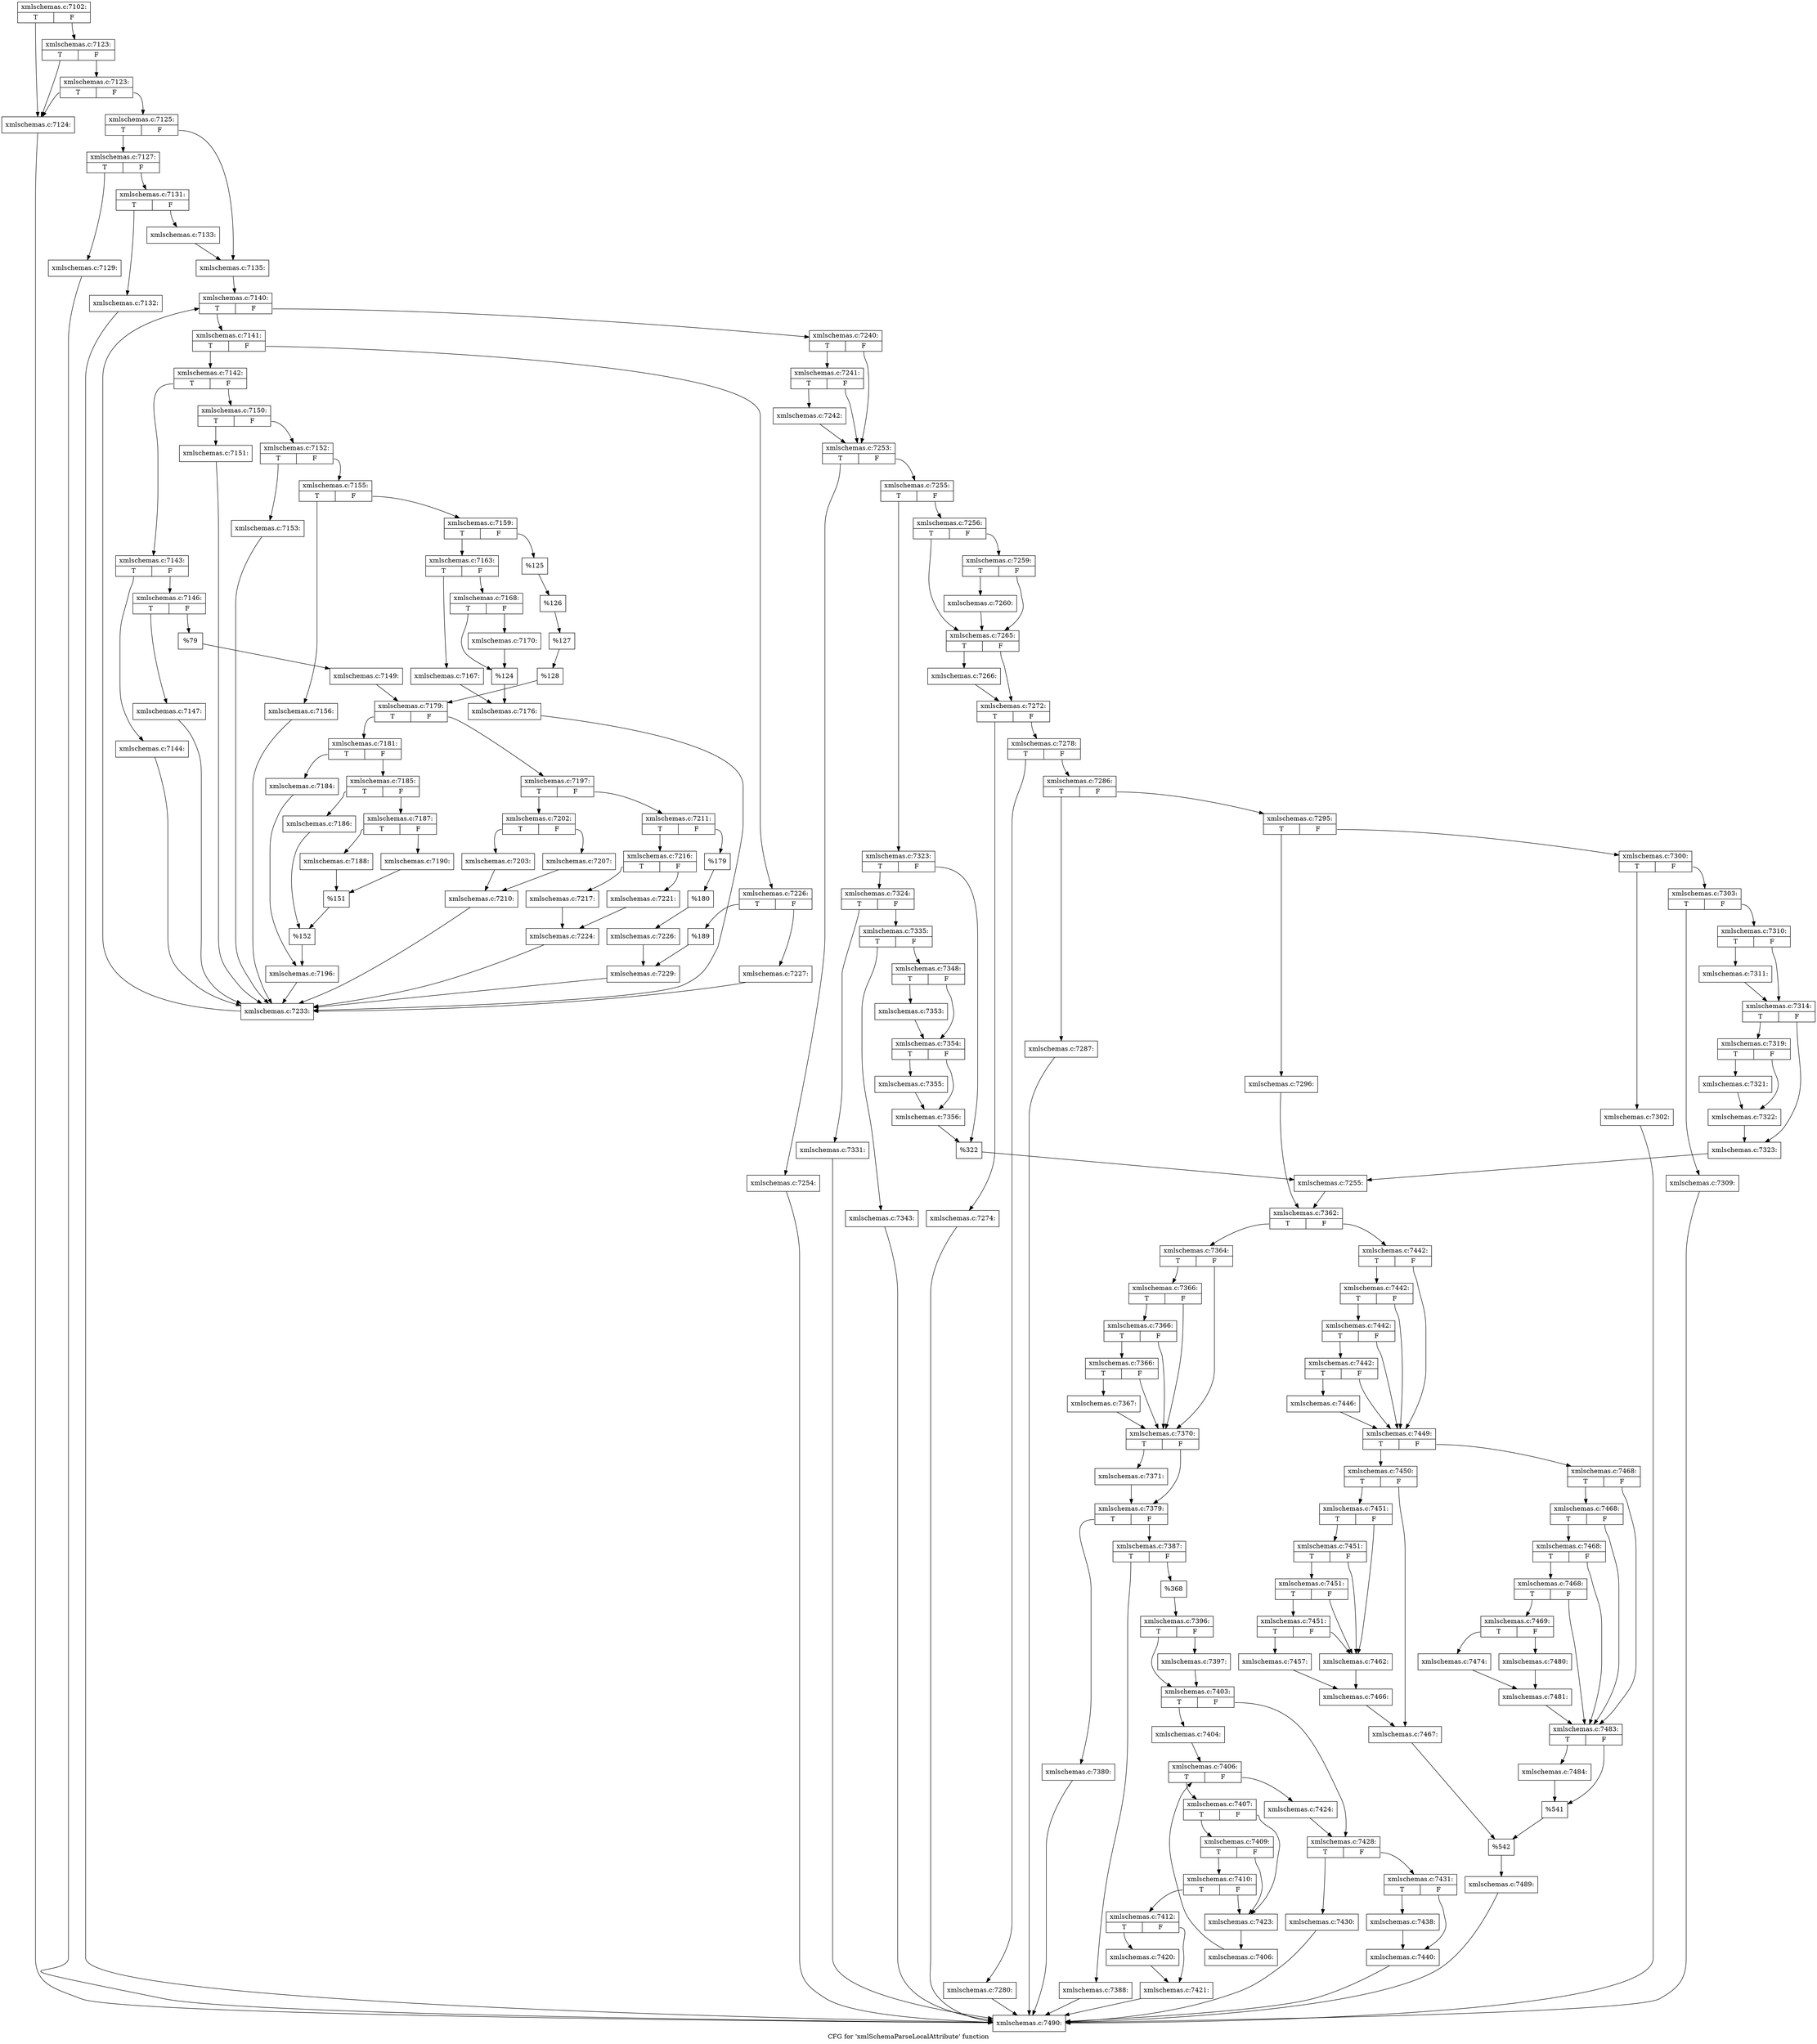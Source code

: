 digraph "CFG for 'xmlSchemaParseLocalAttribute' function" {
	label="CFG for 'xmlSchemaParseLocalAttribute' function";

	Node0x4ef8180 [shape=record,label="{xmlschemas.c:7102:|{<s0>T|<s1>F}}"];
	Node0x4ef8180:s0 -> Node0x4f04080;
	Node0x4ef8180:s1 -> Node0x4f041a0;
	Node0x4f041a0 [shape=record,label="{xmlschemas.c:7123:|{<s0>T|<s1>F}}"];
	Node0x4f041a0:s0 -> Node0x4f04080;
	Node0x4f041a0:s1 -> Node0x4f04120;
	Node0x4f04120 [shape=record,label="{xmlschemas.c:7123:|{<s0>T|<s1>F}}"];
	Node0x4f04120:s0 -> Node0x4f04080;
	Node0x4f04120:s1 -> Node0x4f040d0;
	Node0x4f04080 [shape=record,label="{xmlschemas.c:7124:}"];
	Node0x4f04080 -> Node0x4ef86e0;
	Node0x4f040d0 [shape=record,label="{xmlschemas.c:7125:|{<s0>T|<s1>F}}"];
	Node0x4f040d0:s0 -> Node0x4f04cd0;
	Node0x4f040d0:s1 -> Node0x4f04d20;
	Node0x4f04cd0 [shape=record,label="{xmlschemas.c:7127:|{<s0>T|<s1>F}}"];
	Node0x4f04cd0:s0 -> Node0x4f050e0;
	Node0x4f04cd0:s1 -> Node0x4f05130;
	Node0x4f050e0 [shape=record,label="{xmlschemas.c:7129:}"];
	Node0x4f050e0 -> Node0x4ef86e0;
	Node0x4f05130 [shape=record,label="{xmlschemas.c:7131:|{<s0>T|<s1>F}}"];
	Node0x4f05130:s0 -> Node0x4f05940;
	Node0x4f05130:s1 -> Node0x4f05990;
	Node0x4f05940 [shape=record,label="{xmlschemas.c:7132:}"];
	Node0x4f05940 -> Node0x4ef86e0;
	Node0x4f05990 [shape=record,label="{xmlschemas.c:7133:}"];
	Node0x4f05990 -> Node0x4f04d20;
	Node0x4f04d20 [shape=record,label="{xmlschemas.c:7135:}"];
	Node0x4f04d20 -> Node0x4f06820;
	Node0x4f06820 [shape=record,label="{xmlschemas.c:7140:|{<s0>T|<s1>F}}"];
	Node0x4f06820:s0 -> Node0x4f06c10;
	Node0x4f06820:s1 -> Node0x4f06a40;
	Node0x4f06c10 [shape=record,label="{xmlschemas.c:7141:|{<s0>T|<s1>F}}"];
	Node0x4f06c10:s0 -> Node0x4f06dd0;
	Node0x4f06c10:s1 -> Node0x4f06e70;
	Node0x4f06dd0 [shape=record,label="{xmlschemas.c:7142:|{<s0>T|<s1>F}}"];
	Node0x4f06dd0:s0 -> Node0x4f07280;
	Node0x4f06dd0:s1 -> Node0x4f07320;
	Node0x4f07280 [shape=record,label="{xmlschemas.c:7143:|{<s0>T|<s1>F}}"];
	Node0x4f07280:s0 -> Node0x4f075c0;
	Node0x4f07280:s1 -> Node0x4f07660;
	Node0x4f075c0 [shape=record,label="{xmlschemas.c:7144:}"];
	Node0x4f075c0 -> Node0x4f08550;
	Node0x4f07660 [shape=record,label="{xmlschemas.c:7146:|{<s0>T|<s1>F}}"];
	Node0x4f07660:s0 -> Node0x4f08700;
	Node0x4f07660:s1 -> Node0x4f08750;
	Node0x4f08700 [shape=record,label="{xmlschemas.c:7147:}"];
	Node0x4f08700 -> Node0x4f08550;
	Node0x4f08750 [shape=record,label="{%79}"];
	Node0x4f08750 -> Node0x4f07610;
	Node0x4f07610 [shape=record,label="{xmlschemas.c:7149:}"];
	Node0x4f07610 -> Node0x4f072d0;
	Node0x4f07320 [shape=record,label="{xmlschemas.c:7150:|{<s0>T|<s1>F}}"];
	Node0x4f07320:s0 -> Node0x4f08ff0;
	Node0x4f07320:s1 -> Node0x4f09090;
	Node0x4f08ff0 [shape=record,label="{xmlschemas.c:7151:}"];
	Node0x4f08ff0 -> Node0x4f08550;
	Node0x4f09090 [shape=record,label="{xmlschemas.c:7152:|{<s0>T|<s1>F}}"];
	Node0x4f09090:s0 -> Node0x4f096e0;
	Node0x4f09090:s1 -> Node0x4f09780;
	Node0x4f096e0 [shape=record,label="{xmlschemas.c:7153:}"];
	Node0x4f096e0 -> Node0x4f08550;
	Node0x4f09780 [shape=record,label="{xmlschemas.c:7155:|{<s0>T|<s1>F}}"];
	Node0x4f09780:s0 -> Node0x4f09fc0;
	Node0x4f09780:s1 -> Node0x4f0a060;
	Node0x4f09fc0 [shape=record,label="{xmlschemas.c:7156:}"];
	Node0x4f09fc0 -> Node0x4f08550;
	Node0x4f0a060 [shape=record,label="{xmlschemas.c:7159:|{<s0>T|<s1>F}}"];
	Node0x4f0a060:s0 -> Node0x4f0abf0;
	Node0x4f0a060:s1 -> Node0x4f0ac40;
	Node0x4f0abf0 [shape=record,label="{xmlschemas.c:7163:|{<s0>T|<s1>F}}"];
	Node0x4f0abf0:s0 -> Node0x4f0b780;
	Node0x4f0abf0:s1 -> Node0x4f0b820;
	Node0x4f0b780 [shape=record,label="{xmlschemas.c:7167:}"];
	Node0x4f0b780 -> Node0x4f0b7d0;
	Node0x4f0b820 [shape=record,label="{xmlschemas.c:7168:|{<s0>T|<s1>F}}"];
	Node0x4f0b820:s0 -> Node0x4f0c000;
	Node0x4f0b820:s1 -> Node0x4f0bfb0;
	Node0x4f0bfb0 [shape=record,label="{xmlschemas.c:7170:}"];
	Node0x4f0bfb0 -> Node0x4f0c000;
	Node0x4f0c000 [shape=record,label="{%124}"];
	Node0x4f0c000 -> Node0x4f0b7d0;
	Node0x4f0b7d0 [shape=record,label="{xmlschemas.c:7176:}"];
	Node0x4f0b7d0 -> Node0x4f08550;
	Node0x4f0ac40 [shape=record,label="{%125}"];
	Node0x4f0ac40 -> Node0x4f0a010;
	Node0x4f0a010 [shape=record,label="{%126}"];
	Node0x4f0a010 -> Node0x4f09730;
	Node0x4f09730 [shape=record,label="{%127}"];
	Node0x4f09730 -> Node0x4f09040;
	Node0x4f09040 [shape=record,label="{%128}"];
	Node0x4f09040 -> Node0x4f072d0;
	Node0x4f072d0 [shape=record,label="{xmlschemas.c:7179:|{<s0>T|<s1>F}}"];
	Node0x4f072d0:s0 -> Node0x4f0cfb0;
	Node0x4f072d0:s1 -> Node0x4f0d050;
	Node0x4f0cfb0 [shape=record,label="{xmlschemas.c:7181:|{<s0>T|<s1>F}}"];
	Node0x4f0cfb0:s0 -> Node0x4f0da80;
	Node0x4f0cfb0:s1 -> Node0x4f0db20;
	Node0x4f0da80 [shape=record,label="{xmlschemas.c:7184:}"];
	Node0x4f0da80 -> Node0x4f0dad0;
	Node0x4f0db20 [shape=record,label="{xmlschemas.c:7185:|{<s0>T|<s1>F}}"];
	Node0x4f0db20:s0 -> Node0x4f0e1f0;
	Node0x4f0db20:s1 -> Node0x4f0e290;
	Node0x4f0e1f0 [shape=record,label="{xmlschemas.c:7186:}"];
	Node0x4f0e1f0 -> Node0x4f0e240;
	Node0x4f0e290 [shape=record,label="{xmlschemas.c:7187:|{<s0>T|<s1>F}}"];
	Node0x4f0e290:s0 -> Node0x4f0e960;
	Node0x4f0e290:s1 -> Node0x4f0ea00;
	Node0x4f0e960 [shape=record,label="{xmlschemas.c:7188:}"];
	Node0x4f0e960 -> Node0x4f0e9b0;
	Node0x4f0ea00 [shape=record,label="{xmlschemas.c:7190:}"];
	Node0x4f0ea00 -> Node0x4f0e9b0;
	Node0x4f0e9b0 [shape=record,label="{%151}"];
	Node0x4f0e9b0 -> Node0x4f0e240;
	Node0x4f0e240 [shape=record,label="{%152}"];
	Node0x4f0e240 -> Node0x4f0dad0;
	Node0x4f0dad0 [shape=record,label="{xmlschemas.c:7196:}"];
	Node0x4f0dad0 -> Node0x4f08550;
	Node0x4f0d050 [shape=record,label="{xmlschemas.c:7197:|{<s0>T|<s1>F}}"];
	Node0x4f0d050:s0 -> Node0x4f0fbf0;
	Node0x4f0d050:s1 -> Node0x4f0fc90;
	Node0x4f0fbf0 [shape=record,label="{xmlschemas.c:7202:|{<s0>T|<s1>F}}"];
	Node0x4f0fbf0:s0 -> Node0x4f10390;
	Node0x4f0fbf0:s1 -> Node0x4f10430;
	Node0x4f10390 [shape=record,label="{xmlschemas.c:7203:}"];
	Node0x4f10390 -> Node0x4f103e0;
	Node0x4f10430 [shape=record,label="{xmlschemas.c:7207:}"];
	Node0x4f10430 -> Node0x4f103e0;
	Node0x4f103e0 [shape=record,label="{xmlschemas.c:7210:}"];
	Node0x4f103e0 -> Node0x4f08550;
	Node0x4f0fc90 [shape=record,label="{xmlschemas.c:7211:|{<s0>T|<s1>F}}"];
	Node0x4f0fc90:s0 -> Node0x4f10ff0;
	Node0x4f0fc90:s1 -> Node0x4f11900;
	Node0x4f10ff0 [shape=record,label="{xmlschemas.c:7216:|{<s0>T|<s1>F}}"];
	Node0x4f10ff0:s0 -> Node0x4f11de0;
	Node0x4f10ff0:s1 -> Node0x4f11e80;
	Node0x4f11de0 [shape=record,label="{xmlschemas.c:7217:}"];
	Node0x4f11de0 -> Node0x4f11e30;
	Node0x4f11e80 [shape=record,label="{xmlschemas.c:7221:}"];
	Node0x4f11e80 -> Node0x4f11e30;
	Node0x4f11e30 [shape=record,label="{xmlschemas.c:7224:}"];
	Node0x4f11e30 -> Node0x4f08550;
	Node0x4f11900 [shape=record,label="{%179}"];
	Node0x4f11900 -> Node0x4f0fc40;
	Node0x4f0fc40 [shape=record,label="{%180}"];
	Node0x4f0fc40 -> Node0x4f0d000;
	Node0x4f0d000 [shape=record,label="{xmlschemas.c:7226:}"];
	Node0x4f0d000 -> Node0x4f06e20;
	Node0x4f06e70 [shape=record,label="{xmlschemas.c:7226:|{<s0>T|<s1>F}}"];
	Node0x4f06e70:s0 -> Node0x4f12e10;
	Node0x4f06e70:s1 -> Node0x4f12dc0;
	Node0x4f12dc0 [shape=record,label="{xmlschemas.c:7227:}"];
	Node0x4f12dc0 -> Node0x4f08550;
	Node0x4f12e10 [shape=record,label="{%189}"];
	Node0x4f12e10 -> Node0x4f06e20;
	Node0x4f06e20 [shape=record,label="{xmlschemas.c:7229:}"];
	Node0x4f06e20 -> Node0x4f08550;
	Node0x4f08550 [shape=record,label="{xmlschemas.c:7233:}"];
	Node0x4f08550 -> Node0x4f06820;
	Node0x4f06a40 [shape=record,label="{xmlschemas.c:7240:|{<s0>T|<s1>F}}"];
	Node0x4f06a40:s0 -> Node0x4f13c50;
	Node0x4f06a40:s1 -> Node0x4f13c00;
	Node0x4f13c50 [shape=record,label="{xmlschemas.c:7241:|{<s0>T|<s1>F}}"];
	Node0x4f13c50:s0 -> Node0x4f13bb0;
	Node0x4f13c50:s1 -> Node0x4f13c00;
	Node0x4f13bb0 [shape=record,label="{xmlschemas.c:7242:}"];
	Node0x4f13bb0 -> Node0x4f13c00;
	Node0x4f13c00 [shape=record,label="{xmlschemas.c:7253:|{<s0>T|<s1>F}}"];
	Node0x4f13c00:s0 -> Node0x4f14880;
	Node0x4f13c00:s1 -> Node0x4f148d0;
	Node0x4f14880 [shape=record,label="{xmlschemas.c:7254:}"];
	Node0x4f14880 -> Node0x4ef86e0;
	Node0x4f148d0 [shape=record,label="{xmlschemas.c:7255:|{<s0>T|<s1>F}}"];
	Node0x4f148d0:s0 -> Node0x4f14f20;
	Node0x4f148d0:s1 -> Node0x4f14e80;
	Node0x4f14e80 [shape=record,label="{xmlschemas.c:7256:|{<s0>T|<s1>F}}"];
	Node0x4f14e80:s0 -> Node0x4f154c0;
	Node0x4f14e80:s1 -> Node0x4f15510;
	Node0x4f15510 [shape=record,label="{xmlschemas.c:7259:|{<s0>T|<s1>F}}"];
	Node0x4f15510:s0 -> Node0x4f15470;
	Node0x4f15510:s1 -> Node0x4f154c0;
	Node0x4f15470 [shape=record,label="{xmlschemas.c:7260:}"];
	Node0x4f15470 -> Node0x4f154c0;
	Node0x4f154c0 [shape=record,label="{xmlschemas.c:7265:|{<s0>T|<s1>F}}"];
	Node0x4f154c0:s0 -> Node0x4f15ea0;
	Node0x4f154c0:s1 -> Node0x4f15ef0;
	Node0x4f15ea0 [shape=record,label="{xmlschemas.c:7266:}"];
	Node0x4f15ea0 -> Node0x4f15ef0;
	Node0x4f15ef0 [shape=record,label="{xmlschemas.c:7272:|{<s0>T|<s1>F}}"];
	Node0x4f15ef0:s0 -> Node0x4f16d00;
	Node0x4f15ef0:s1 -> Node0x4f16d50;
	Node0x4f16d00 [shape=record,label="{xmlschemas.c:7274:}"];
	Node0x4f16d00 -> Node0x4ef86e0;
	Node0x4f16d50 [shape=record,label="{xmlschemas.c:7278:|{<s0>T|<s1>F}}"];
	Node0x4f16d50:s0 -> Node0x4f17510;
	Node0x4f16d50:s1 -> Node0x4f17560;
	Node0x4f17510 [shape=record,label="{xmlschemas.c:7280:}"];
	Node0x4f17510 -> Node0x4ef86e0;
	Node0x4f17560 [shape=record,label="{xmlschemas.c:7286:|{<s0>T|<s1>F}}"];
	Node0x4f17560:s0 -> Node0x4f17d80;
	Node0x4f17560:s1 -> Node0x4f17dd0;
	Node0x4f17d80 [shape=record,label="{xmlschemas.c:7287:}"];
	Node0x4f17d80 -> Node0x4ef86e0;
	Node0x4f17dd0 [shape=record,label="{xmlschemas.c:7295:|{<s0>T|<s1>F}}"];
	Node0x4f17dd0:s0 -> Node0x4f18d00;
	Node0x4f17dd0:s1 -> Node0x4f18d50;
	Node0x4f18d00 [shape=record,label="{xmlschemas.c:7296:}"];
	Node0x4f18d00 -> Node0x4f19030;
	Node0x4f18d50 [shape=record,label="{xmlschemas.c:7300:|{<s0>T|<s1>F}}"];
	Node0x4f18d50:s0 -> Node0x4633bb0;
	Node0x4f18d50:s1 -> Node0x4f160e0;
	Node0x4633bb0 [shape=record,label="{xmlschemas.c:7302:}"];
	Node0x4633bb0 -> Node0x4ef86e0;
	Node0x4f160e0 [shape=record,label="{xmlschemas.c:7303:|{<s0>T|<s1>F}}"];
	Node0x4f160e0:s0 -> Node0x4f199f0;
	Node0x4f160e0:s1 -> Node0x4f19d20;
	Node0x4f199f0 [shape=record,label="{xmlschemas.c:7309:}"];
	Node0x4f199f0 -> Node0x4ef86e0;
	Node0x4f19d20 [shape=record,label="{xmlschemas.c:7310:|{<s0>T|<s1>F}}"];
	Node0x4f19d20:s0 -> Node0x4f1ae10;
	Node0x4f19d20:s1 -> Node0x4f1ae60;
	Node0x4f1ae10 [shape=record,label="{xmlschemas.c:7311:}"];
	Node0x4f1ae10 -> Node0x4f1ae60;
	Node0x4f1ae60 [shape=record,label="{xmlschemas.c:7314:|{<s0>T|<s1>F}}"];
	Node0x4f1ae60:s0 -> Node0x4f1b9b0;
	Node0x4f1ae60:s1 -> Node0x4f1ba00;
	Node0x4f1b9b0 [shape=record,label="{xmlschemas.c:7319:|{<s0>T|<s1>F}}"];
	Node0x4f1b9b0:s0 -> Node0x4f1bf80;
	Node0x4f1b9b0:s1 -> Node0x4f1bfd0;
	Node0x4f1bf80 [shape=record,label="{xmlschemas.c:7321:}"];
	Node0x4f1bf80 -> Node0x4f1bfd0;
	Node0x4f1bfd0 [shape=record,label="{xmlschemas.c:7322:}"];
	Node0x4f1bfd0 -> Node0x4f1ba00;
	Node0x4f1ba00 [shape=record,label="{xmlschemas.c:7323:}"];
	Node0x4f1ba00 -> Node0x4f14ed0;
	Node0x4f14f20 [shape=record,label="{xmlschemas.c:7323:|{<s0>T|<s1>F}}"];
	Node0x4f14f20:s0 -> Node0x4f1c7e0;
	Node0x4f14f20:s1 -> Node0x4f1c830;
	Node0x4f1c7e0 [shape=record,label="{xmlschemas.c:7324:|{<s0>T|<s1>F}}"];
	Node0x4f1c7e0:s0 -> Node0x4f1d0b0;
	Node0x4f1c7e0:s1 -> Node0x4f1d100;
	Node0x4f1d0b0 [shape=record,label="{xmlschemas.c:7331:}"];
	Node0x4f1d0b0 -> Node0x4ef86e0;
	Node0x4f1d100 [shape=record,label="{xmlschemas.c:7335:|{<s0>T|<s1>F}}"];
	Node0x4f1d100:s0 -> Node0x4f1df30;
	Node0x4f1d100:s1 -> Node0x4f1df80;
	Node0x4f1df30 [shape=record,label="{xmlschemas.c:7343:}"];
	Node0x4f1df30 -> Node0x4ef86e0;
	Node0x4f1df80 [shape=record,label="{xmlschemas.c:7348:|{<s0>T|<s1>F}}"];
	Node0x4f1df80:s0 -> Node0x4f1e6d0;
	Node0x4f1df80:s1 -> Node0x4f1e720;
	Node0x4f1e6d0 [shape=record,label="{xmlschemas.c:7353:}"];
	Node0x4f1e6d0 -> Node0x4f1e720;
	Node0x4f1e720 [shape=record,label="{xmlschemas.c:7354:|{<s0>T|<s1>F}}"];
	Node0x4f1e720:s0 -> Node0x4f1ed00;
	Node0x4f1e720:s1 -> Node0x4f1ed50;
	Node0x4f1ed00 [shape=record,label="{xmlschemas.c:7355:}"];
	Node0x4f1ed00 -> Node0x4f1ed50;
	Node0x4f1ed50 [shape=record,label="{xmlschemas.c:7356:}"];
	Node0x4f1ed50 -> Node0x4f1c830;
	Node0x4f1c830 [shape=record,label="{%322}"];
	Node0x4f1c830 -> Node0x4f14ed0;
	Node0x4f14ed0 [shape=record,label="{xmlschemas.c:7255:}"];
	Node0x4f14ed0 -> Node0x4f19030;
	Node0x4f19030 [shape=record,label="{xmlschemas.c:7362:|{<s0>T|<s1>F}}"];
	Node0x4f19030:s0 -> Node0x4f1f830;
	Node0x4f19030:s1 -> Node0x4f1f8d0;
	Node0x4f1f830 [shape=record,label="{xmlschemas.c:7364:|{<s0>T|<s1>F}}"];
	Node0x4f1f830:s0 -> Node0x4f20050;
	Node0x4f1f830:s1 -> Node0x4f1ff30;
	Node0x4f20050 [shape=record,label="{xmlschemas.c:7366:|{<s0>T|<s1>F}}"];
	Node0x4f20050:s0 -> Node0x4f20000;
	Node0x4f20050:s1 -> Node0x4f1ff30;
	Node0x4f20000 [shape=record,label="{xmlschemas.c:7366:|{<s0>T|<s1>F}}"];
	Node0x4f20000:s0 -> Node0x4f1ff80;
	Node0x4f20000:s1 -> Node0x4f1ff30;
	Node0x4f1ff80 [shape=record,label="{xmlschemas.c:7366:|{<s0>T|<s1>F}}"];
	Node0x4f1ff80:s0 -> Node0x4f1fee0;
	Node0x4f1ff80:s1 -> Node0x4f1ff30;
	Node0x4f1fee0 [shape=record,label="{xmlschemas.c:7367:}"];
	Node0x4f1fee0 -> Node0x4f1ff30;
	Node0x4f1ff30 [shape=record,label="{xmlschemas.c:7370:|{<s0>T|<s1>F}}"];
	Node0x4f1ff30:s0 -> Node0x4f211d0;
	Node0x4f1ff30:s1 -> Node0x4f21220;
	Node0x4f211d0 [shape=record,label="{xmlschemas.c:7371:}"];
	Node0x4f211d0 -> Node0x4f21220;
	Node0x4f21220 [shape=record,label="{xmlschemas.c:7379:|{<s0>T|<s1>F}}"];
	Node0x4f21220:s0 -> Node0x4f219b0;
	Node0x4f21220:s1 -> Node0x4f21a50;
	Node0x4f219b0 [shape=record,label="{xmlschemas.c:7380:}"];
	Node0x4f219b0 -> Node0x4ef86e0;
	Node0x4f21a50 [shape=record,label="{xmlschemas.c:7387:|{<s0>T|<s1>F}}"];
	Node0x4f21a50:s0 -> Node0x4f22470;
	Node0x4f21a50:s1 -> Node0x4f224c0;
	Node0x4f22470 [shape=record,label="{xmlschemas.c:7388:}"];
	Node0x4f22470 -> Node0x4ef86e0;
	Node0x4f224c0 [shape=record,label="{%368}"];
	Node0x4f224c0 -> Node0x4f21a00;
	Node0x4f21a00 [shape=record,label="{xmlschemas.c:7396:|{<s0>T|<s1>F}}"];
	Node0x4f21a00:s0 -> Node0x4f230e0;
	Node0x4f21a00:s1 -> Node0x4f23090;
	Node0x4f23090 [shape=record,label="{xmlschemas.c:7397:}"];
	Node0x4f23090 -> Node0x4f230e0;
	Node0x4f230e0 [shape=record,label="{xmlschemas.c:7403:|{<s0>T|<s1>F}}"];
	Node0x4f230e0:s0 -> Node0x4f237b0;
	Node0x4f230e0:s1 -> Node0x4f23800;
	Node0x4f237b0 [shape=record,label="{xmlschemas.c:7404:}"];
	Node0x4f237b0 -> Node0x4f23f00;
	Node0x4f23f00 [shape=record,label="{xmlschemas.c:7406:|{<s0>T|<s1>F}}"];
	Node0x4f23f00:s0 -> Node0x4f241e0;
	Node0x4f23f00:s1 -> Node0x4f23d60;
	Node0x4f241e0 [shape=record,label="{xmlschemas.c:7407:|{<s0>T|<s1>F}}"];
	Node0x4f241e0:s0 -> Node0x4f24bd0;
	Node0x4f241e0:s1 -> Node0x4f24b00;
	Node0x4f24bd0 [shape=record,label="{xmlschemas.c:7409:|{<s0>T|<s1>F}}"];
	Node0x4f24bd0:s0 -> Node0x4f24b50;
	Node0x4f24bd0:s1 -> Node0x4f24b00;
	Node0x4f24b50 [shape=record,label="{xmlschemas.c:7410:|{<s0>T|<s1>F}}"];
	Node0x4f24b50:s0 -> Node0x4f24ab0;
	Node0x4f24b50:s1 -> Node0x4f24b00;
	Node0x4f24ab0 [shape=record,label="{xmlschemas.c:7412:|{<s0>T|<s1>F}}"];
	Node0x4f24ab0:s0 -> Node0x4f26450;
	Node0x4f24ab0:s1 -> Node0x4f264a0;
	Node0x4f26450 [shape=record,label="{xmlschemas.c:7420:}"];
	Node0x4f26450 -> Node0x4f264a0;
	Node0x4f264a0 [shape=record,label="{xmlschemas.c:7421:}"];
	Node0x4f264a0 -> Node0x4ef86e0;
	Node0x4f24b00 [shape=record,label="{xmlschemas.c:7423:}"];
	Node0x4f24b00 -> Node0x4f24150;
	Node0x4f24150 [shape=record,label="{xmlschemas.c:7406:}"];
	Node0x4f24150 -> Node0x4f23f00;
	Node0x4f23d60 [shape=record,label="{xmlschemas.c:7424:}"];
	Node0x4f23d60 -> Node0x4f23800;
	Node0x4f23800 [shape=record,label="{xmlschemas.c:7428:|{<s0>T|<s1>F}}"];
	Node0x4f23800:s0 -> Node0x4f27820;
	Node0x4f23800:s1 -> Node0x4f27c60;
	Node0x4f27820 [shape=record,label="{xmlschemas.c:7430:}"];
	Node0x4f27820 -> Node0x4ef86e0;
	Node0x4f27c60 [shape=record,label="{xmlschemas.c:7431:|{<s0>T|<s1>F}}"];
	Node0x4f27c60:s0 -> Node0x4f28530;
	Node0x4f27c60:s1 -> Node0x4f28580;
	Node0x4f28530 [shape=record,label="{xmlschemas.c:7438:}"];
	Node0x4f28530 -> Node0x4f28580;
	Node0x4f28580 [shape=record,label="{xmlschemas.c:7440:}"];
	Node0x4f28580 -> Node0x4ef86e0;
	Node0x4f1f8d0 [shape=record,label="{xmlschemas.c:7442:|{<s0>T|<s1>F}}"];
	Node0x4f1f8d0:s0 -> Node0x4f290d0;
	Node0x4f1f8d0:s1 -> Node0x4f28fb0;
	Node0x4f290d0 [shape=record,label="{xmlschemas.c:7442:|{<s0>T|<s1>F}}"];
	Node0x4f290d0:s0 -> Node0x4f29080;
	Node0x4f290d0:s1 -> Node0x4f28fb0;
	Node0x4f29080 [shape=record,label="{xmlschemas.c:7442:|{<s0>T|<s1>F}}"];
	Node0x4f29080:s0 -> Node0x4f29000;
	Node0x4f29080:s1 -> Node0x4f28fb0;
	Node0x4f29000 [shape=record,label="{xmlschemas.c:7442:|{<s0>T|<s1>F}}"];
	Node0x4f29000:s0 -> Node0x4f28f60;
	Node0x4f29000:s1 -> Node0x4f28fb0;
	Node0x4f28f60 [shape=record,label="{xmlschemas.c:7446:}"];
	Node0x4f28f60 -> Node0x4f28fb0;
	Node0x4f28fb0 [shape=record,label="{xmlschemas.c:7449:|{<s0>T|<s1>F}}"];
	Node0x4f28fb0:s0 -> Node0x4f2a4c0;
	Node0x4f28fb0:s1 -> Node0x4f2a560;
	Node0x4f2a4c0 [shape=record,label="{xmlschemas.c:7450:|{<s0>T|<s1>F}}"];
	Node0x4f2a4c0:s0 -> Node0x4f2a7e0;
	Node0x4f2a4c0:s1 -> Node0x4f2a830;
	Node0x4f2a7e0 [shape=record,label="{xmlschemas.c:7451:|{<s0>T|<s1>F}}"];
	Node0x4f2a7e0:s0 -> Node0x4f2ad30;
	Node0x4f2a7e0:s1 -> Node0x4f2ac10;
	Node0x4f2ad30 [shape=record,label="{xmlschemas.c:7451:|{<s0>T|<s1>F}}"];
	Node0x4f2ad30:s0 -> Node0x4f2ace0;
	Node0x4f2ad30:s1 -> Node0x4f2ac10;
	Node0x4f2ace0 [shape=record,label="{xmlschemas.c:7451:|{<s0>T|<s1>F}}"];
	Node0x4f2ace0:s0 -> Node0x4f2ac60;
	Node0x4f2ace0:s1 -> Node0x4f2ac10;
	Node0x4f2ac60 [shape=record,label="{xmlschemas.c:7451:|{<s0>T|<s1>F}}"];
	Node0x4f2ac60:s0 -> Node0x4f2ab70;
	Node0x4f2ac60:s1 -> Node0x4f2ac10;
	Node0x4f2ab70 [shape=record,label="{xmlschemas.c:7457:}"];
	Node0x4f2ab70 -> Node0x4f2abc0;
	Node0x4f2ac10 [shape=record,label="{xmlschemas.c:7462:}"];
	Node0x4f2ac10 -> Node0x4f2abc0;
	Node0x4f2abc0 [shape=record,label="{xmlschemas.c:7466:}"];
	Node0x4f2abc0 -> Node0x4f2a830;
	Node0x4f2a830 [shape=record,label="{xmlschemas.c:7467:}"];
	Node0x4f2a830 -> Node0x4f2a510;
	Node0x4f2a560 [shape=record,label="{xmlschemas.c:7468:|{<s0>T|<s1>F}}"];
	Node0x4f2a560:s0 -> Node0x4f2c470;
	Node0x4f2a560:s1 -> Node0x4f2c350;
	Node0x4f2c470 [shape=record,label="{xmlschemas.c:7468:|{<s0>T|<s1>F}}"];
	Node0x4f2c470:s0 -> Node0x4f2c420;
	Node0x4f2c470:s1 -> Node0x4f2c350;
	Node0x4f2c420 [shape=record,label="{xmlschemas.c:7468:|{<s0>T|<s1>F}}"];
	Node0x4f2c420:s0 -> Node0x4f2c3a0;
	Node0x4f2c420:s1 -> Node0x4f2c350;
	Node0x4f2c3a0 [shape=record,label="{xmlschemas.c:7468:|{<s0>T|<s1>F}}"];
	Node0x4f2c3a0:s0 -> Node0x4f2c300;
	Node0x4f2c3a0:s1 -> Node0x4f2c350;
	Node0x4f2c300 [shape=record,label="{xmlschemas.c:7469:|{<s0>T|<s1>F}}"];
	Node0x4f2c300:s0 -> Node0x4f2d0b0;
	Node0x4f2c300:s1 -> Node0x4f2d150;
	Node0x4f2d0b0 [shape=record,label="{xmlschemas.c:7474:}"];
	Node0x4f2d0b0 -> Node0x4f2d100;
	Node0x4f2d150 [shape=record,label="{xmlschemas.c:7480:}"];
	Node0x4f2d150 -> Node0x4f2d100;
	Node0x4f2d100 [shape=record,label="{xmlschemas.c:7481:}"];
	Node0x4f2d100 -> Node0x4f2c350;
	Node0x4f2c350 [shape=record,label="{xmlschemas.c:7483:|{<s0>T|<s1>F}}"];
	Node0x4f2c350:s0 -> Node0x4f2e690;
	Node0x4f2c350:s1 -> Node0x4f2e6e0;
	Node0x4f2e690 [shape=record,label="{xmlschemas.c:7484:}"];
	Node0x4f2e690 -> Node0x4f2e6e0;
	Node0x4f2e6e0 [shape=record,label="{%541}"];
	Node0x4f2e6e0 -> Node0x4f2a510;
	Node0x4f2a510 [shape=record,label="{%542}"];
	Node0x4f2a510 -> Node0x4f1f880;
	Node0x4f1f880 [shape=record,label="{xmlschemas.c:7489:}"];
	Node0x4f1f880 -> Node0x4ef86e0;
	Node0x4ef86e0 [shape=record,label="{xmlschemas.c:7490:}"];
}
